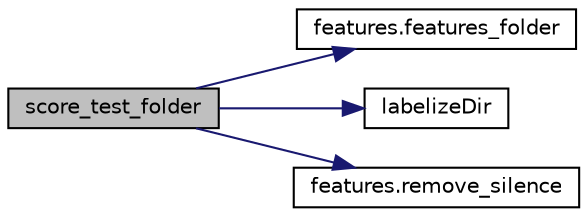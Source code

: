 digraph "score_test_folder"
{
 // LATEX_PDF_SIZE
  edge [fontname="Helvetica",fontsize="10",labelfontname="Helvetica",labelfontsize="10"];
  node [fontname="Helvetica",fontsize="10",shape=record];
  rankdir="LR";
  Node1 [label="score_test_folder",height=0.2,width=0.4,color="black", fillcolor="grey75", style="filled", fontcolor="black",tooltip=" "];
  Node1 -> Node2 [color="midnightblue",fontsize="10",style="solid",fontname="Helvetica"];
  Node2 [label="features.features_folder",height=0.2,width=0.4,color="black", fillcolor="white", style="filled",URL="$namespacefeatures.html#a5b0c95cb4d92cf074b9a6f9bde218505",tooltip=" "];
  Node1 -> Node3 [color="midnightblue",fontsize="10",style="solid",fontname="Helvetica"];
  Node3 [label="labelizeDir",height=0.2,width=0.4,color="black", fillcolor="white", style="filled",URL="$namespaceutils_d_t_w.html#aa38d2d7b19fc79d8acfe5528b1b3863a",tooltip=" "];
  Node1 -> Node4 [color="midnightblue",fontsize="10",style="solid",fontname="Helvetica"];
  Node4 [label="features.remove_silence",height=0.2,width=0.4,color="black", fillcolor="white", style="filled",URL="$namespacefeatures.html#aa0dd2f81a1994fb1b78766a404642ee3",tooltip=" "];
}
